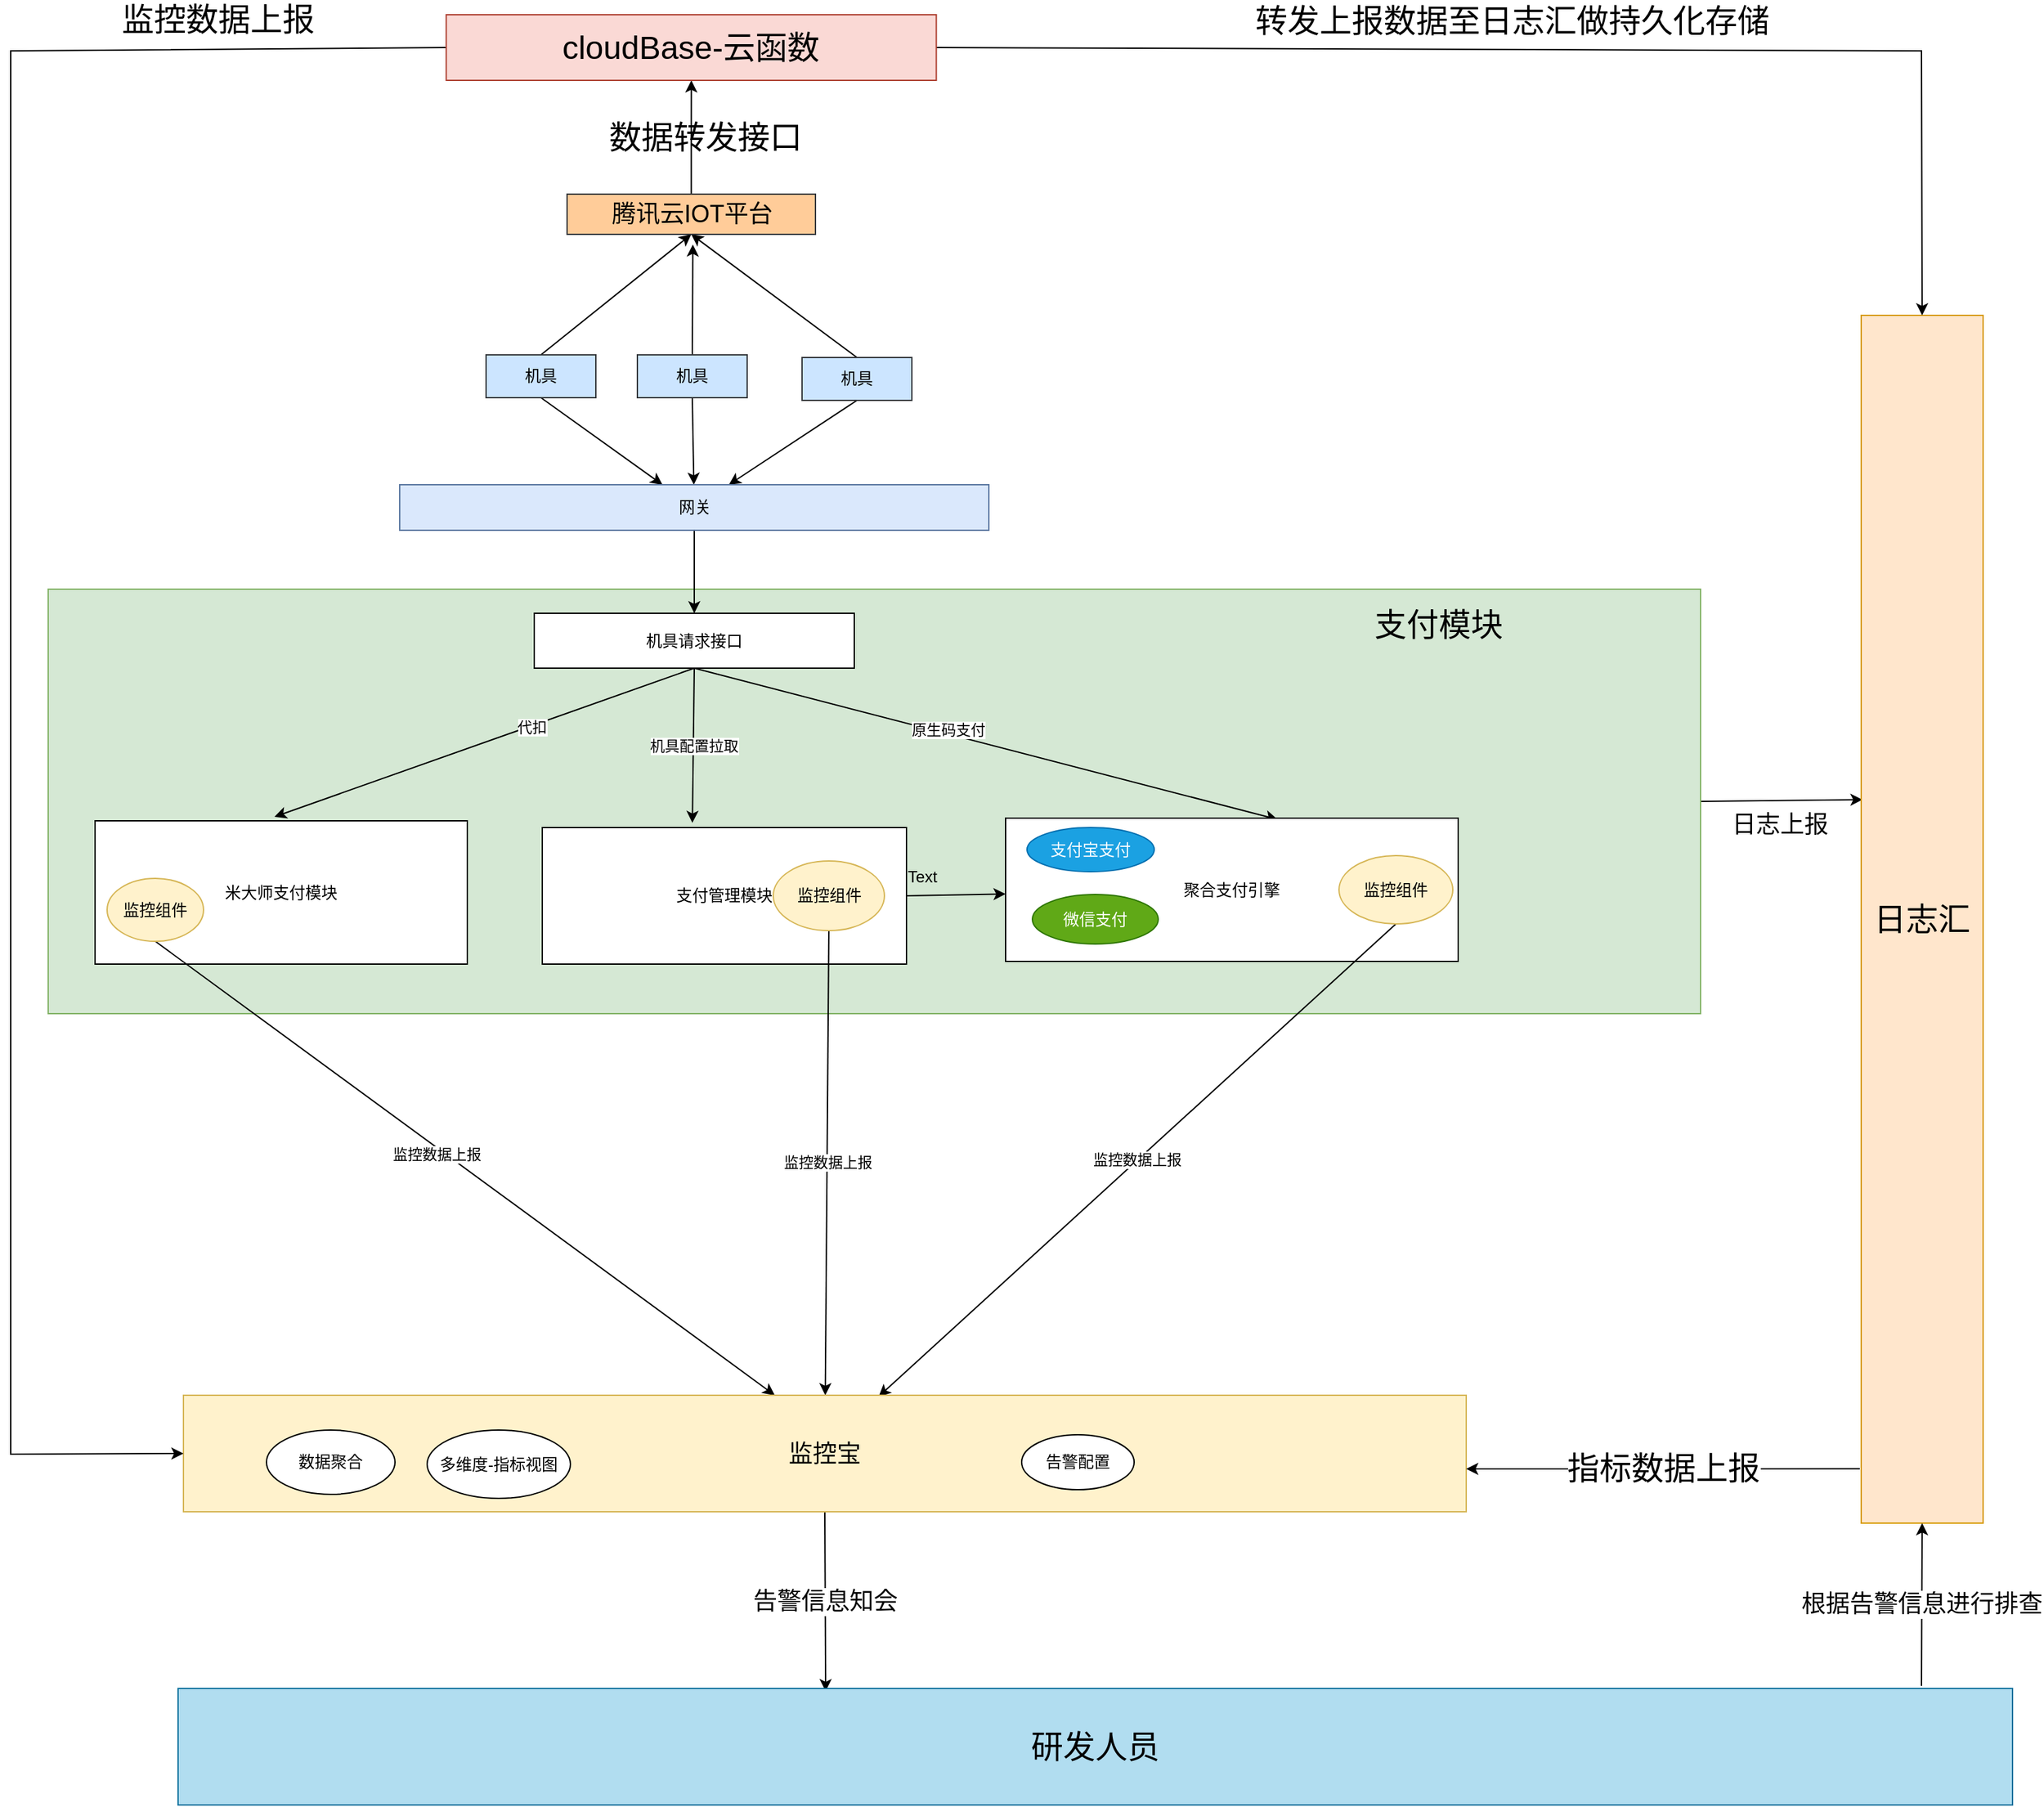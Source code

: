 <mxfile version="14.9.6" type="github">
  <diagram id="ImgcMLIqiYwZTMRbbI1s" name="Page-1">
    <mxGraphModel dx="3671" dy="3750" grid="0" gridSize="10" guides="1" tooltips="1" connect="1" arrows="1" fold="1" page="1" pageScale="1" pageWidth="827" pageHeight="1169" math="0" shadow="0">
      <root>
        <mxCell id="0" />
        <mxCell id="1" parent="0" />
        <mxCell id="jJwX38wuJhDpMQXWMxyG-55" style="edgeStyle=none;rounded=0;orthogonalLoop=1;jettySize=auto;html=1;exitX=1;exitY=0.5;exitDx=0;exitDy=0;entryX=0.011;entryY=0.401;entryDx=0;entryDy=0;entryPerimeter=0;" parent="1" source="jJwX38wuJhDpMQXWMxyG-50" target="jJwX38wuJhDpMQXWMxyG-54" edge="1">
          <mxGeometry relative="1" as="geometry" />
        </mxCell>
        <mxCell id="jJwX38wuJhDpMQXWMxyG-56" value="&lt;font style=&quot;font-size: 18px&quot;&gt;日志上报&lt;/font&gt;" style="edgeLabel;html=1;align=center;verticalAlign=middle;resizable=0;points=[];" parent="jJwX38wuJhDpMQXWMxyG-55" vertex="1" connectable="0">
          <mxGeometry x="-0.347" relative="1" as="geometry">
            <mxPoint x="19" y="18" as="offset" />
          </mxGeometry>
        </mxCell>
        <mxCell id="jJwX38wuJhDpMQXWMxyG-50" value="" style="rounded=0;whiteSpace=wrap;html=1;shadow=0;glass=0;sketch=0;fillColor=#d5e8d4;strokeColor=#82b366;" parent="1" vertex="1">
          <mxGeometry x="29" y="-931" width="1234" height="317" as="geometry" />
        </mxCell>
        <mxCell id="jJwX38wuJhDpMQXWMxyG-12" style="rounded=0;orthogonalLoop=1;jettySize=auto;html=1;exitX=0.5;exitY=1;exitDx=0;exitDy=0;" parent="1" source="jJwX38wuJhDpMQXWMxyG-6" target="jJwX38wuJhDpMQXWMxyG-11" edge="1">
          <mxGeometry relative="1" as="geometry" />
        </mxCell>
        <mxCell id="jJwX38wuJhDpMQXWMxyG-75" style="edgeStyle=none;rounded=0;orthogonalLoop=1;jettySize=auto;html=1;exitX=0.5;exitY=0;exitDx=0;exitDy=0;entryX=0.5;entryY=1;entryDx=0;entryDy=0;" parent="1" source="jJwX38wuJhDpMQXWMxyG-6" target="jJwX38wuJhDpMQXWMxyG-73" edge="1">
          <mxGeometry relative="1" as="geometry" />
        </mxCell>
        <mxCell id="jJwX38wuJhDpMQXWMxyG-6" value="机具" style="rounded=0;whiteSpace=wrap;html=1;shadow=0;glass=0;sketch=0;fillColor=#cce5ff;strokeColor=#36393d;" parent="1" vertex="1">
          <mxGeometry x="356" y="-1106" width="82" height="32" as="geometry" />
        </mxCell>
        <mxCell id="jJwX38wuJhDpMQXWMxyG-15" style="edgeStyle=none;rounded=0;orthogonalLoop=1;jettySize=auto;html=1;exitX=0.5;exitY=1;exitDx=0;exitDy=0;" parent="1" source="jJwX38wuJhDpMQXWMxyG-9" target="jJwX38wuJhDpMQXWMxyG-11" edge="1">
          <mxGeometry relative="1" as="geometry" />
        </mxCell>
        <mxCell id="jJwX38wuJhDpMQXWMxyG-78" style="edgeStyle=none;rounded=0;orthogonalLoop=1;jettySize=auto;html=1;exitX=0.5;exitY=0;exitDx=0;exitDy=0;" parent="1" source="jJwX38wuJhDpMQXWMxyG-9" edge="1">
          <mxGeometry relative="1" as="geometry">
            <mxPoint x="510.429" y="-1188.429" as="targetPoint" />
          </mxGeometry>
        </mxCell>
        <mxCell id="jJwX38wuJhDpMQXWMxyG-9" value="机具" style="rounded=0;whiteSpace=wrap;html=1;shadow=0;glass=0;sketch=0;fillColor=#cce5ff;strokeColor=#36393d;" parent="1" vertex="1">
          <mxGeometry x="469" y="-1106" width="82" height="32" as="geometry" />
        </mxCell>
        <mxCell id="jJwX38wuJhDpMQXWMxyG-14" style="edgeStyle=none;rounded=0;orthogonalLoop=1;jettySize=auto;html=1;exitX=0.5;exitY=1;exitDx=0;exitDy=0;" parent="1" source="jJwX38wuJhDpMQXWMxyG-10" target="jJwX38wuJhDpMQXWMxyG-11" edge="1">
          <mxGeometry relative="1" as="geometry" />
        </mxCell>
        <mxCell id="jJwX38wuJhDpMQXWMxyG-77" style="edgeStyle=none;rounded=0;orthogonalLoop=1;jettySize=auto;html=1;exitX=0.5;exitY=0;exitDx=0;exitDy=0;entryX=0.5;entryY=1;entryDx=0;entryDy=0;" parent="1" source="jJwX38wuJhDpMQXWMxyG-10" target="jJwX38wuJhDpMQXWMxyG-73" edge="1">
          <mxGeometry relative="1" as="geometry" />
        </mxCell>
        <mxCell id="jJwX38wuJhDpMQXWMxyG-10" value="机具" style="rounded=0;whiteSpace=wrap;html=1;shadow=0;glass=0;sketch=0;fillColor=#cce5ff;strokeColor=#36393d;" parent="1" vertex="1">
          <mxGeometry x="592" y="-1104" width="82" height="32" as="geometry" />
        </mxCell>
        <mxCell id="jJwX38wuJhDpMQXWMxyG-16" style="edgeStyle=none;rounded=0;orthogonalLoop=1;jettySize=auto;html=1;exitX=0.5;exitY=1;exitDx=0;exitDy=0;" parent="1" source="jJwX38wuJhDpMQXWMxyG-11" target="jJwX38wuJhDpMQXWMxyG-17" edge="1">
          <mxGeometry relative="1" as="geometry">
            <mxPoint x="329" y="-870" as="targetPoint" />
          </mxGeometry>
        </mxCell>
        <mxCell id="jJwX38wuJhDpMQXWMxyG-11" value="网关" style="rounded=0;whiteSpace=wrap;html=1;shadow=0;glass=0;sketch=0;fillColor=#dae8fc;strokeWidth=1;strokeColor=#5B77A1;" parent="1" vertex="1">
          <mxGeometry x="291.5" y="-1009" width="440" height="34" as="geometry" />
        </mxCell>
        <mxCell id="jJwX38wuJhDpMQXWMxyG-18" style="edgeStyle=none;rounded=0;orthogonalLoop=1;jettySize=auto;html=1;exitX=0.5;exitY=1;exitDx=0;exitDy=0;" parent="1" source="jJwX38wuJhDpMQXWMxyG-17" edge="1">
          <mxGeometry relative="1" as="geometry">
            <mxPoint x="198" y="-761" as="targetPoint" />
          </mxGeometry>
        </mxCell>
        <mxCell id="jJwX38wuJhDpMQXWMxyG-20" value="代扣" style="edgeLabel;html=1;align=center;verticalAlign=middle;resizable=0;points=[];" parent="jJwX38wuJhDpMQXWMxyG-18" vertex="1" connectable="0">
          <mxGeometry x="-0.224" y="1" relative="1" as="geometry">
            <mxPoint as="offset" />
          </mxGeometry>
        </mxCell>
        <mxCell id="jJwX38wuJhDpMQXWMxyG-30" style="edgeStyle=none;rounded=0;orthogonalLoop=1;jettySize=auto;html=1;exitX=0.5;exitY=1;exitDx=0;exitDy=0;entryX=0.601;entryY=0.009;entryDx=0;entryDy=0;entryPerimeter=0;" parent="1" source="jJwX38wuJhDpMQXWMxyG-17" target="jJwX38wuJhDpMQXWMxyG-22" edge="1">
          <mxGeometry relative="1" as="geometry" />
        </mxCell>
        <mxCell id="jJwX38wuJhDpMQXWMxyG-31" value="原生码支付" style="edgeLabel;html=1;align=center;verticalAlign=middle;resizable=0;points=[];" parent="jJwX38wuJhDpMQXWMxyG-30" vertex="1" connectable="0">
          <mxGeometry x="-0.136" y="3" relative="1" as="geometry">
            <mxPoint as="offset" />
          </mxGeometry>
        </mxCell>
        <mxCell id="jJwX38wuJhDpMQXWMxyG-32" value="机具配置拉取" style="edgeStyle=none;rounded=0;orthogonalLoop=1;jettySize=auto;html=1;exitX=0.5;exitY=1;exitDx=0;exitDy=0;entryX=0.412;entryY=-0.034;entryDx=0;entryDy=0;entryPerimeter=0;" parent="1" source="jJwX38wuJhDpMQXWMxyG-17" target="jJwX38wuJhDpMQXWMxyG-28" edge="1">
          <mxGeometry relative="1" as="geometry">
            <Array as="points" />
          </mxGeometry>
        </mxCell>
        <mxCell id="jJwX38wuJhDpMQXWMxyG-17" value="机具请求接口" style="rounded=0;whiteSpace=wrap;html=1;shadow=0;glass=0;sketch=0;" parent="1" vertex="1">
          <mxGeometry x="392" y="-913" width="239" height="41" as="geometry" />
        </mxCell>
        <mxCell id="jJwX38wuJhDpMQXWMxyG-19" value="米大师支付模块" style="rounded=0;whiteSpace=wrap;html=1;shadow=0;glass=0;sketch=0;" parent="1" vertex="1">
          <mxGeometry x="64" y="-758" width="278" height="107" as="geometry" />
        </mxCell>
        <mxCell id="jJwX38wuJhDpMQXWMxyG-22" value="&lt;span&gt;聚合支付引擎&lt;/span&gt;" style="rounded=0;whiteSpace=wrap;html=1;shadow=0;glass=0;sketch=0;" parent="1" vertex="1">
          <mxGeometry x="744" y="-760" width="338" height="107" as="geometry" />
        </mxCell>
        <mxCell id="jJwX38wuJhDpMQXWMxyG-43" style="edgeStyle=none;rounded=0;orthogonalLoop=1;jettySize=auto;html=1;exitX=0.5;exitY=1;exitDx=0;exitDy=0;entryX=0.461;entryY=0;entryDx=0;entryDy=0;entryPerimeter=0;" parent="1" source="jJwX38wuJhDpMQXWMxyG-23" target="jJwX38wuJhDpMQXWMxyG-41" edge="1">
          <mxGeometry relative="1" as="geometry" />
        </mxCell>
        <mxCell id="jJwX38wuJhDpMQXWMxyG-49" value="监控数据上报" style="edgeLabel;html=1;align=center;verticalAlign=middle;resizable=0;points=[];" parent="jJwX38wuJhDpMQXWMxyG-43" vertex="1" connectable="0">
          <mxGeometry x="-0.083" y="-4" relative="1" as="geometry">
            <mxPoint as="offset" />
          </mxGeometry>
        </mxCell>
        <mxCell id="jJwX38wuJhDpMQXWMxyG-23" value="监控组件" style="ellipse;whiteSpace=wrap;html=1;shadow=0;glass=0;sketch=0;fillColor=#fff2cc;strokeColor=#d6b656;" parent="1" vertex="1">
          <mxGeometry x="73" y="-715" width="72" height="47" as="geometry" />
        </mxCell>
        <mxCell id="jJwX38wuJhDpMQXWMxyG-25" value="微信支付" style="ellipse;whiteSpace=wrap;html=1;shadow=0;glass=0;sketch=0;fillColor=#60a917;strokeColor=#2D7600;fontColor=#ffffff;" parent="1" vertex="1">
          <mxGeometry x="764" y="-703" width="94" height="37" as="geometry" />
        </mxCell>
        <mxCell id="jJwX38wuJhDpMQXWMxyG-26" value="支付宝支付" style="ellipse;whiteSpace=wrap;html=1;shadow=0;glass=0;sketch=0;fillColor=#1ba1e2;strokeColor=#006EAF;fontColor=#ffffff;" parent="1" vertex="1">
          <mxGeometry x="760" y="-753" width="95" height="33" as="geometry" />
        </mxCell>
        <mxCell id="jJwX38wuJhDpMQXWMxyG-44" value="监控数据上报" style="edgeStyle=none;rounded=0;orthogonalLoop=1;jettySize=auto;html=1;exitX=0.5;exitY=1;exitDx=0;exitDy=0;entryX=0.542;entryY=0.011;entryDx=0;entryDy=0;entryPerimeter=0;" parent="1" source="jJwX38wuJhDpMQXWMxyG-27" target="jJwX38wuJhDpMQXWMxyG-41" edge="1">
          <mxGeometry relative="1" as="geometry" />
        </mxCell>
        <mxCell id="jJwX38wuJhDpMQXWMxyG-27" value="监控组件" style="ellipse;whiteSpace=wrap;html=1;shadow=0;glass=0;sketch=0;fillColor=#fff2cc;strokeColor=#d6b656;" parent="1" vertex="1">
          <mxGeometry x="993" y="-732" width="85" height="51" as="geometry" />
        </mxCell>
        <mxCell id="jJwX38wuJhDpMQXWMxyG-34" style="edgeStyle=none;rounded=0;orthogonalLoop=1;jettySize=auto;html=1;exitX=1;exitY=0.5;exitDx=0;exitDy=0;" parent="1" source="jJwX38wuJhDpMQXWMxyG-28" target="jJwX38wuJhDpMQXWMxyG-22" edge="1">
          <mxGeometry relative="1" as="geometry" />
        </mxCell>
        <mxCell id="jJwX38wuJhDpMQXWMxyG-28" value="支付管理模块" style="rounded=0;whiteSpace=wrap;html=1;shadow=0;glass=0;sketch=0;" parent="1" vertex="1">
          <mxGeometry x="398" y="-753" width="272" height="102" as="geometry" />
        </mxCell>
        <mxCell id="jJwX38wuJhDpMQXWMxyG-42" value="监控数据上报" style="edgeStyle=none;rounded=0;orthogonalLoop=1;jettySize=auto;html=1;exitX=0.5;exitY=1;exitDx=0;exitDy=0;" parent="1" source="jJwX38wuJhDpMQXWMxyG-29" target="jJwX38wuJhDpMQXWMxyG-41" edge="1">
          <mxGeometry relative="1" as="geometry" />
        </mxCell>
        <mxCell id="jJwX38wuJhDpMQXWMxyG-29" value="监控组件" style="ellipse;whiteSpace=wrap;html=1;shadow=0;glass=0;sketch=0;fillColor=#fff2cc;strokeColor=#d6b656;" parent="1" vertex="1">
          <mxGeometry x="570.5" y="-728" width="83" height="52" as="geometry" />
        </mxCell>
        <mxCell id="jJwX38wuJhDpMQXWMxyG-33" style="edgeStyle=none;rounded=0;orthogonalLoop=1;jettySize=auto;html=1;exitX=0;exitY=0.5;exitDx=0;exitDy=0;" parent="1" source="jJwX38wuJhDpMQXWMxyG-29" target="jJwX38wuJhDpMQXWMxyG-29" edge="1">
          <mxGeometry relative="1" as="geometry" />
        </mxCell>
        <mxCell id="jJwX38wuJhDpMQXWMxyG-67" value="&lt;font style=&quot;font-size: 18px&quot;&gt;告警信息知会&lt;/font&gt;" style="edgeStyle=none;rounded=0;orthogonalLoop=1;jettySize=auto;html=1;exitX=0.5;exitY=1;exitDx=0;exitDy=0;entryX=0.353;entryY=0.023;entryDx=0;entryDy=0;entryPerimeter=0;" parent="1" source="jJwX38wuJhDpMQXWMxyG-41" target="jJwX38wuJhDpMQXWMxyG-64" edge="1">
          <mxGeometry relative="1" as="geometry" />
        </mxCell>
        <mxCell id="jJwX38wuJhDpMQXWMxyG-41" value="&lt;font style=&quot;font-size: 18px&quot;&gt;监控宝&lt;/font&gt;" style="rounded=0;whiteSpace=wrap;html=1;shadow=0;glass=0;sketch=0;fillColor=#fff2cc;strokeColor=#d6b656;" parent="1" vertex="1">
          <mxGeometry x="130" y="-329" width="958" height="87" as="geometry" />
        </mxCell>
        <mxCell id="jJwX38wuJhDpMQXWMxyG-51" value="Text" style="text;html=1;strokeColor=none;fillColor=none;align=center;verticalAlign=middle;whiteSpace=wrap;rounded=0;shadow=0;glass=0;sketch=0;" parent="1" vertex="1">
          <mxGeometry x="662" y="-726" width="40" height="20" as="geometry" />
        </mxCell>
        <mxCell id="jJwX38wuJhDpMQXWMxyG-52" value="&lt;font style=&quot;font-size: 24px&quot;&gt;支付模块&lt;/font&gt;" style="text;html=1;strokeColor=none;fillColor=none;align=center;verticalAlign=middle;whiteSpace=wrap;rounded=0;shadow=0;glass=0;sketch=0;" parent="1" vertex="1">
          <mxGeometry x="840" y="-911" width="455" height="13" as="geometry" />
        </mxCell>
        <mxCell id="jJwX38wuJhDpMQXWMxyG-53" style="edgeStyle=none;rounded=0;orthogonalLoop=1;jettySize=auto;html=1;exitX=0.5;exitY=0;exitDx=0;exitDy=0;fillColor=#cce5ff;strokeColor=#36393d;" parent="1" source="jJwX38wuJhDpMQXWMxyG-10" target="jJwX38wuJhDpMQXWMxyG-10" edge="1">
          <mxGeometry relative="1" as="geometry" />
        </mxCell>
        <mxCell id="jJwX38wuJhDpMQXWMxyG-58" value="&lt;font style=&quot;font-size: 24px&quot;&gt;指标数据上报&lt;/font&gt;" style="edgeStyle=none;rounded=0;orthogonalLoop=1;jettySize=auto;html=1;exitX=-0.011;exitY=0.955;exitDx=0;exitDy=0;entryX=1;entryY=0.632;entryDx=0;entryDy=0;entryPerimeter=0;exitPerimeter=0;" parent="1" source="jJwX38wuJhDpMQXWMxyG-54" target="jJwX38wuJhDpMQXWMxyG-41" edge="1">
          <mxGeometry relative="1" as="geometry" />
        </mxCell>
        <mxCell id="jJwX38wuJhDpMQXWMxyG-54" value="&lt;font style=&quot;font-size: 24px&quot;&gt;日志汇&lt;/font&gt;" style="rounded=0;whiteSpace=wrap;html=1;shadow=0;glass=0;sketch=0;fillColor=#ffe6cc;strokeColor=#d79b00;" parent="1" vertex="1">
          <mxGeometry x="1383" y="-1135.5" width="91" height="902" as="geometry" />
        </mxCell>
        <mxCell id="jJwX38wuJhDpMQXWMxyG-59" value="数据聚合" style="ellipse;whiteSpace=wrap;html=1;shadow=0;glass=0;sketch=0;" parent="1" vertex="1">
          <mxGeometry x="192" y="-303" width="96" height="48" as="geometry" />
        </mxCell>
        <mxCell id="jJwX38wuJhDpMQXWMxyG-60" value="多维度-指标视图" style="ellipse;whiteSpace=wrap;html=1;shadow=0;glass=0;sketch=0;" parent="1" vertex="1">
          <mxGeometry x="312" y="-303" width="107" height="51" as="geometry" />
        </mxCell>
        <mxCell id="jJwX38wuJhDpMQXWMxyG-61" value="告警配置" style="ellipse;whiteSpace=wrap;html=1;shadow=0;glass=0;sketch=0;" parent="1" vertex="1">
          <mxGeometry x="756" y="-299.5" width="84" height="41" as="geometry" />
        </mxCell>
        <mxCell id="jJwX38wuJhDpMQXWMxyG-62" style="edgeStyle=none;rounded=0;orthogonalLoop=1;jettySize=auto;html=1;exitX=1;exitY=1;exitDx=0;exitDy=0;" parent="1" source="jJwX38wuJhDpMQXWMxyG-60" target="jJwX38wuJhDpMQXWMxyG-60" edge="1">
          <mxGeometry relative="1" as="geometry" />
        </mxCell>
        <mxCell id="jJwX38wuJhDpMQXWMxyG-66" value="&lt;font style=&quot;font-size: 18px&quot;&gt;根据告警信息进行排查&lt;/font&gt;" style="edgeStyle=none;rounded=0;orthogonalLoop=1;jettySize=auto;html=1;entryX=0.5;entryY=1;entryDx=0;entryDy=0;" parent="1" target="jJwX38wuJhDpMQXWMxyG-54" edge="1">
          <mxGeometry relative="1" as="geometry">
            <mxPoint x="1428" y="-112" as="sourcePoint" />
          </mxGeometry>
        </mxCell>
        <mxCell id="jJwX38wuJhDpMQXWMxyG-64" value="&lt;font style=&quot;font-size: 24px&quot;&gt;研发人员&lt;/font&gt;" style="rounded=0;whiteSpace=wrap;html=1;shadow=0;glass=0;sketch=0;fillColor=#b1ddf0;strokeColor=#10739e;" parent="1" vertex="1">
          <mxGeometry x="126" y="-110" width="1370" height="87" as="geometry" />
        </mxCell>
        <mxCell id="6xFjxl2RfnRvAWoPj2Sn-3" value="" style="edgeStyle=orthogonalEdgeStyle;curved=0;rounded=1;sketch=0;orthogonalLoop=1;jettySize=auto;html=1;" edge="1" parent="1" source="jJwX38wuJhDpMQXWMxyG-73" target="jJwX38wuJhDpMQXWMxyG-80">
          <mxGeometry relative="1" as="geometry" />
        </mxCell>
        <mxCell id="jJwX38wuJhDpMQXWMxyG-73" value="&lt;font style=&quot;font-size: 18px&quot;&gt;腾讯云IOT平台&lt;/font&gt;" style="rounded=0;whiteSpace=wrap;html=1;shadow=0;glass=0;sketch=0;fillColor=#ffcc99;strokeColor=#36393d;" parent="1" vertex="1">
          <mxGeometry x="416.5" y="-1226" width="185.5" height="30" as="geometry" />
        </mxCell>
        <mxCell id="jJwX38wuJhDpMQXWMxyG-82" style="edgeStyle=none;rounded=0;orthogonalLoop=1;jettySize=auto;html=1;exitX=1;exitY=0.5;exitDx=0;exitDy=0;entryX=0.5;entryY=0;entryDx=0;entryDy=0;" parent="1" source="jJwX38wuJhDpMQXWMxyG-80" target="jJwX38wuJhDpMQXWMxyG-54" edge="1">
          <mxGeometry relative="1" as="geometry">
            <Array as="points">
              <mxPoint x="1428" y="-1333" />
            </Array>
          </mxGeometry>
        </mxCell>
        <mxCell id="jJwX38wuJhDpMQXWMxyG-83" value="&lt;font style=&quot;font-size: 24px&quot;&gt;转发上报数据至日志汇做持久化存储&lt;/font&gt;" style="edgeLabel;html=1;align=center;verticalAlign=middle;resizable=0;points=[];" parent="jJwX38wuJhDpMQXWMxyG-82" vertex="1" connectable="0">
          <mxGeometry x="-0.067" y="1" relative="1" as="geometry">
            <mxPoint x="-6" y="-20" as="offset" />
          </mxGeometry>
        </mxCell>
        <mxCell id="jJwX38wuJhDpMQXWMxyG-89" style="edgeStyle=none;rounded=0;orthogonalLoop=1;jettySize=auto;html=1;exitX=0;exitY=0.5;exitDx=0;exitDy=0;entryX=0;entryY=0.5;entryDx=0;entryDy=0;" parent="1" source="jJwX38wuJhDpMQXWMxyG-80" target="jJwX38wuJhDpMQXWMxyG-41" edge="1">
          <mxGeometry relative="1" as="geometry">
            <Array as="points">
              <mxPoint x="1" y="-1333" />
              <mxPoint x="1" y="-285" />
            </Array>
          </mxGeometry>
        </mxCell>
        <mxCell id="jJwX38wuJhDpMQXWMxyG-80" value="&lt;font style=&quot;font-size: 24px&quot;&gt;cloudBase-云函数&lt;/font&gt;" style="rounded=0;whiteSpace=wrap;html=1;shadow=0;glass=0;sketch=0;fillColor=#fad9d5;strokeColor=#ae4132;" parent="1" vertex="1">
          <mxGeometry x="326.25" y="-1360" width="366" height="49" as="geometry" />
        </mxCell>
        <mxCell id="jJwX38wuJhDpMQXWMxyG-90" value="&lt;font style=&quot;font-size: 24px&quot;&gt;监控数据上报&lt;/font&gt;" style="text;html=1;strokeColor=none;fillColor=none;align=center;verticalAlign=middle;whiteSpace=wrap;rounded=0;shadow=0;glass=0;sketch=0;" parent="1" vertex="1">
          <mxGeometry x="41" y="-1366" width="230" height="20" as="geometry" />
        </mxCell>
        <mxCell id="6xFjxl2RfnRvAWoPj2Sn-4" value="&lt;font style=&quot;font-size: 24px&quot;&gt;数据转发接口&lt;/font&gt;" style="text;html=1;strokeColor=none;fillColor=none;align=center;verticalAlign=middle;whiteSpace=wrap;rounded=0;sketch=0;" vertex="1" parent="1">
          <mxGeometry x="443" y="-1278" width="154" height="20" as="geometry" />
        </mxCell>
      </root>
    </mxGraphModel>
  </diagram>
</mxfile>
